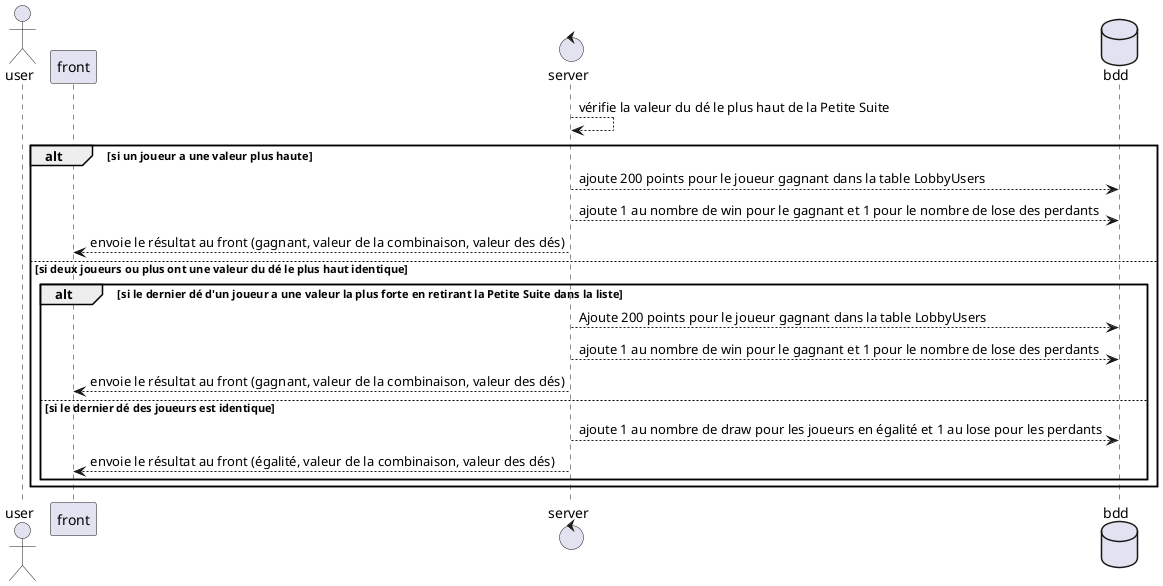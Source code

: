 @startuml Algorithme : Recherche Paire
actor user as user
participant front as front
control server as server
database bdd as bdd
server --> server : vérifie la valeur du dé le plus haut de la Petite Suite
alt si un joueur a une valeur plus haute
    server --> bdd : ajoute 200 points pour le joueur gagnant dans la table LobbyUsers
    server --> bdd : ajoute 1 au nombre de win pour le gagnant et 1 pour le nombre de lose des perdants
    server --> front : envoie le résultat au front (gagnant, valeur de la combinaison, valeur des dés)
else si deux joueurs ou plus ont une valeur du dé le plus haut identique
    alt si le dernier dé d'un joueur a une valeur la plus forte en retirant la Petite Suite dans la liste
        server --> bdd : Ajoute 200 points pour le joueur gagnant dans la table LobbyUsers
        server --> bdd : ajoute 1 au nombre de win pour le gagnant et 1 pour le nombre de lose des perdants
        server --> front : envoie le résultat au front (gagnant, valeur de la combinaison, valeur des dés)
    else si le dernier dé des joueurs est identique
        server --> bdd : ajoute 1 au nombre de draw pour les joueurs en égalité et 1 au lose pour les perdants
        server --> front : envoie le résultat au front (égalité, valeur de la combinaison, valeur des dés)
    end
end
@enduml
